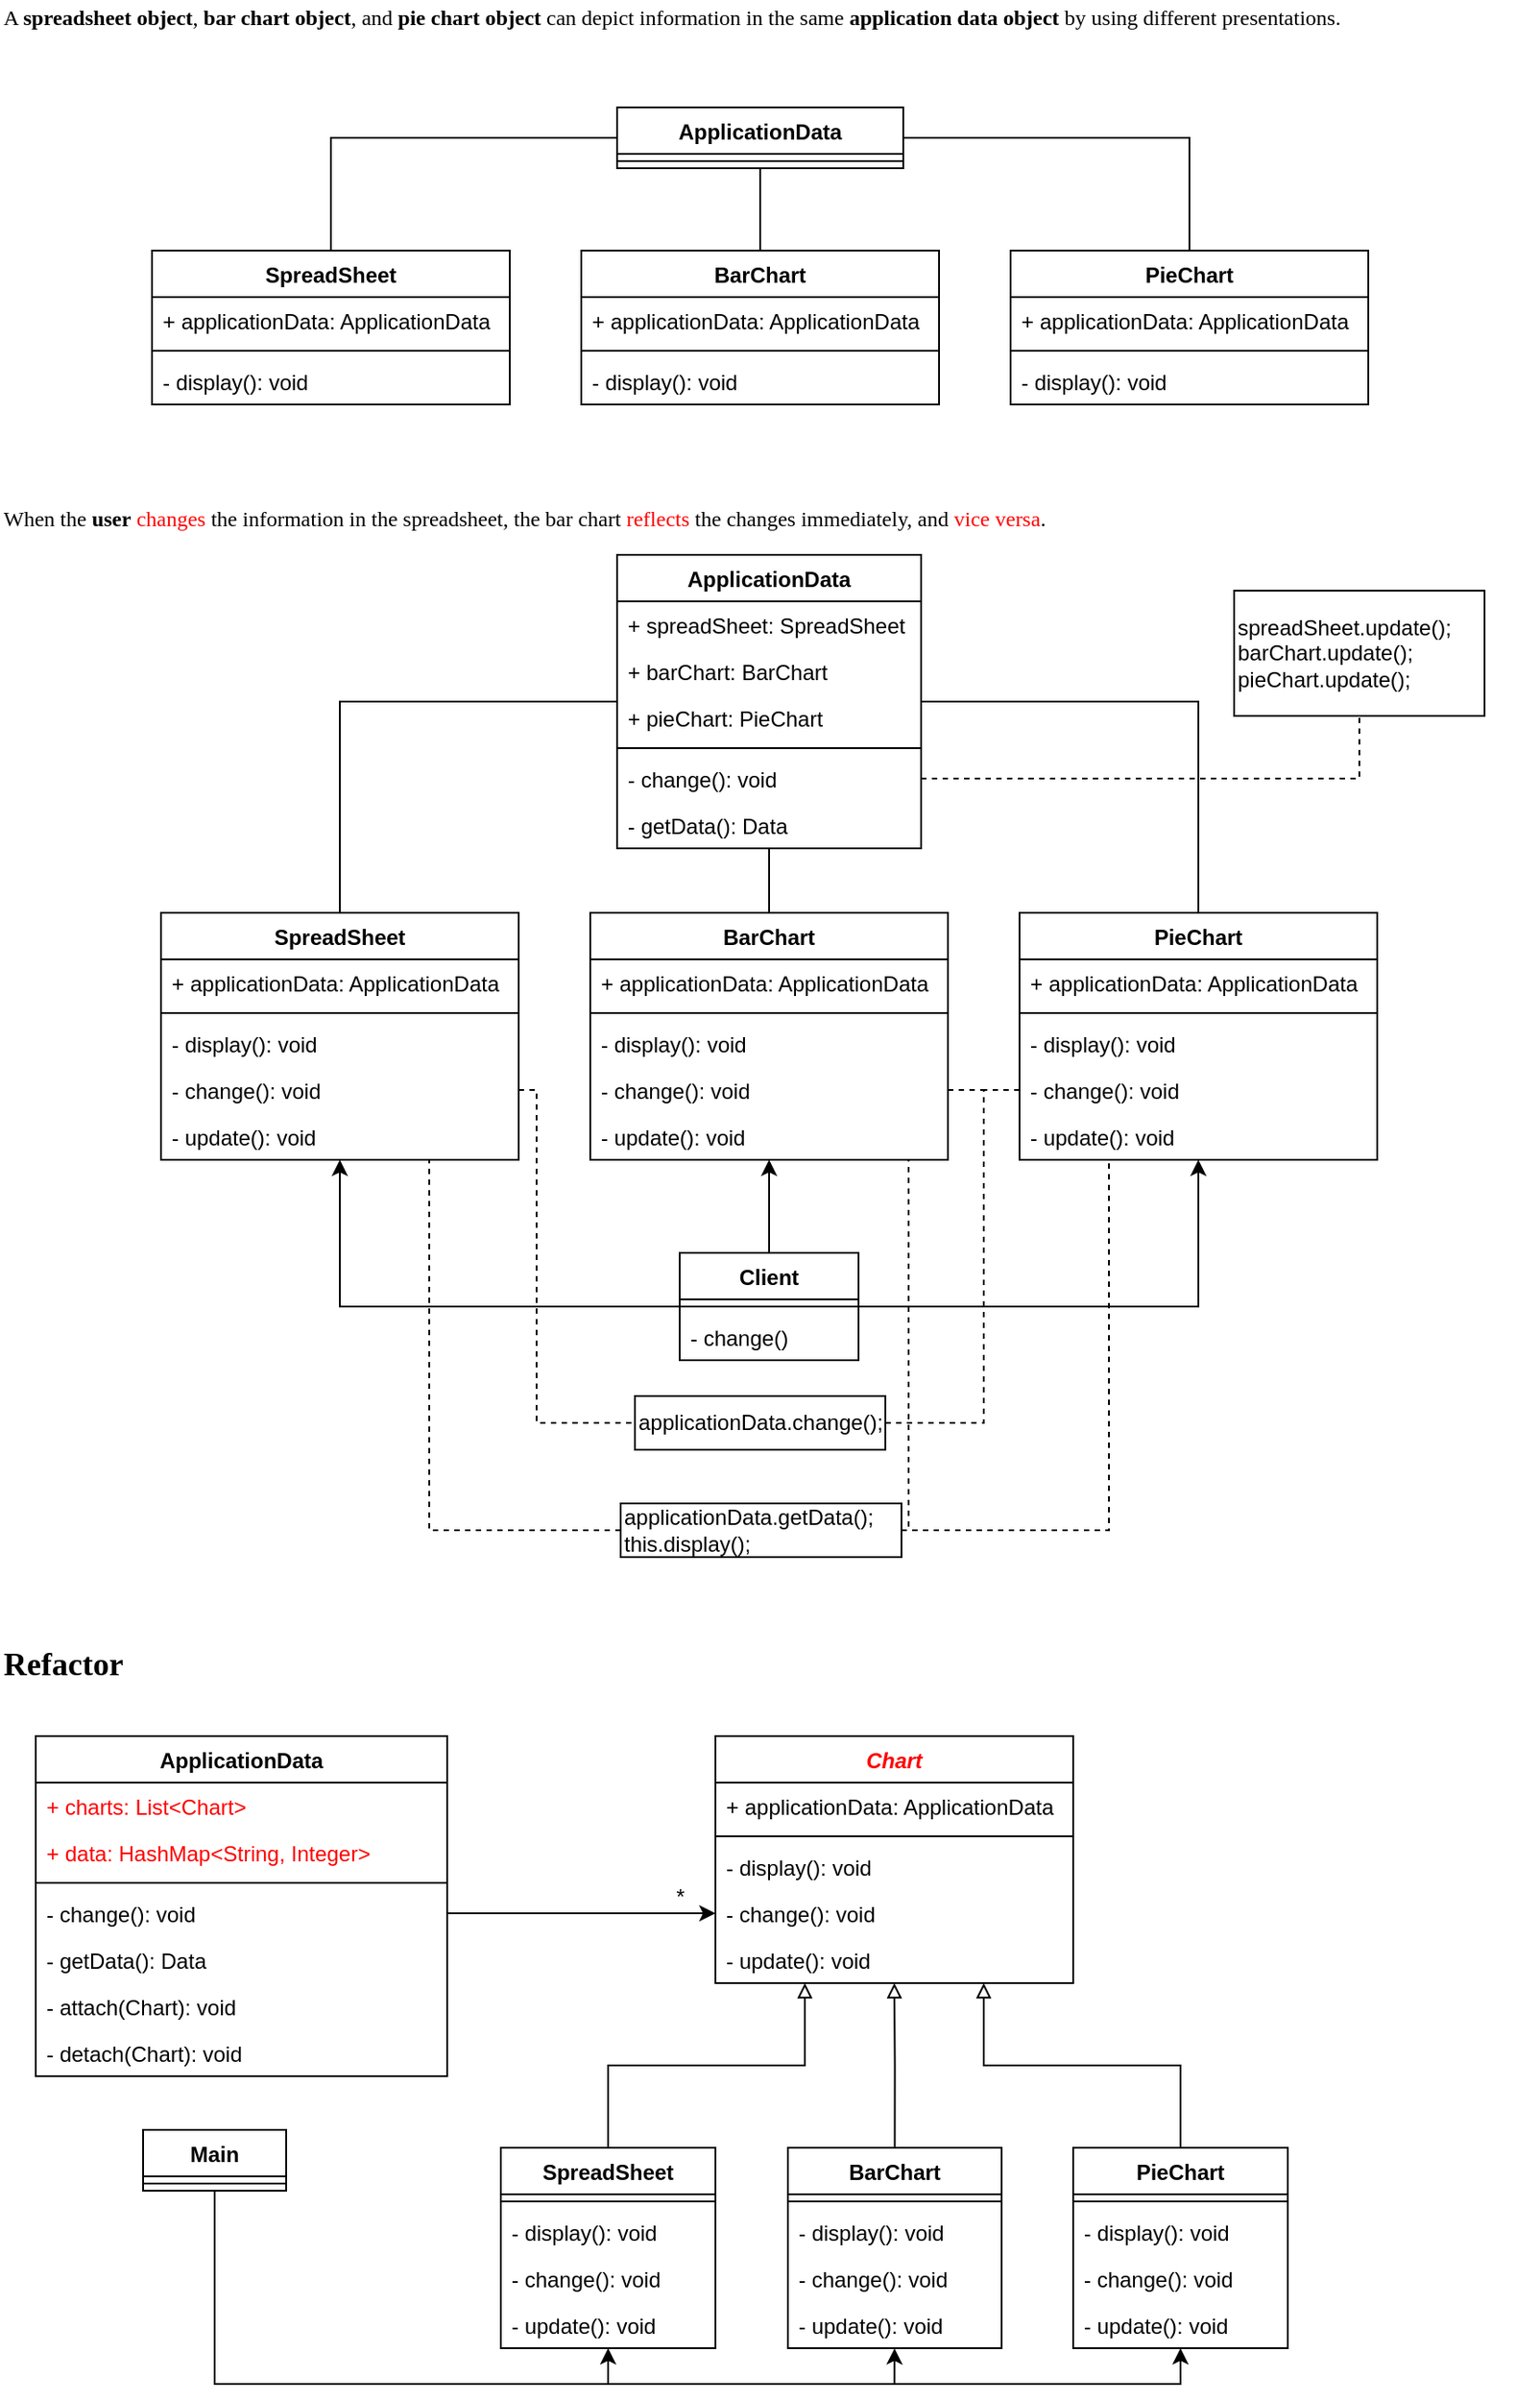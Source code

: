 <mxfile version="15.8.4" type="device"><diagram id="Av3IkmTdDQ93iy8JzPGv" name="Page-1"><mxGraphModel dx="861" dy="449" grid="1" gridSize="10" guides="1" tooltips="1" connect="1" arrows="1" fold="1" page="1" pageScale="1" pageWidth="850" pageHeight="1100" math="0" shadow="0"><root><mxCell id="0"/><mxCell id="1" parent="0"/><mxCell id="cjED0R8xoqF-7q-o_X4W-21" value="&lt;span style=&quot;font-family: &amp;#34;trebuchet ms&amp;#34;&quot;&gt;A &lt;b&gt;spreadsheet object&lt;/b&gt;, &lt;b&gt;bar chart object&lt;/b&gt;, and &lt;b&gt;pie chart object&lt;/b&gt; can depict information in the same &lt;b&gt;application data object&lt;/b&gt; by using different presentations.&lt;/span&gt;" style="text;html=1;align=left;verticalAlign=middle;resizable=0;points=[];autosize=1;strokeColor=none;fillColor=none;" parent="1" vertex="1"><mxGeometry y="10" width="860" height="20" as="geometry"/></mxCell><mxCell id="cjED0R8xoqF-7q-o_X4W-22" value="ApplicationData" style="swimlane;fontStyle=1;align=center;verticalAlign=top;childLayout=stackLayout;horizontal=1;startSize=26;horizontalStack=0;resizeParent=1;resizeParentMax=0;resizeLast=0;collapsible=1;marginBottom=0;labelBackgroundColor=none;fontSize=12;fontColor=#000000;" parent="1" vertex="1"><mxGeometry x="345" y="70" width="160" height="34" as="geometry"/></mxCell><mxCell id="cjED0R8xoqF-7q-o_X4W-24" value="" style="line;strokeWidth=1;fillColor=none;align=left;verticalAlign=middle;spacingTop=-1;spacingLeft=3;spacingRight=3;rotatable=0;labelPosition=right;points=[];portConstraint=eastwest;labelBackgroundColor=none;fontSize=12;fontColor=#000000;" parent="cjED0R8xoqF-7q-o_X4W-22" vertex="1"><mxGeometry y="26" width="160" height="8" as="geometry"/></mxCell><mxCell id="cjED0R8xoqF-7q-o_X4W-38" style="edgeStyle=orthogonalEdgeStyle;rounded=0;orthogonalLoop=1;jettySize=auto;html=1;exitX=0.5;exitY=0;exitDx=0;exitDy=0;entryX=0;entryY=0.5;entryDx=0;entryDy=0;fontSize=12;fontColor=#000000;endArrow=none;endFill=0;" parent="1" source="cjED0R8xoqF-7q-o_X4W-26" target="cjED0R8xoqF-7q-o_X4W-22" edge="1"><mxGeometry relative="1" as="geometry"><mxPoint x="345.0" y="109" as="targetPoint"/></mxGeometry></mxCell><mxCell id="cjED0R8xoqF-7q-o_X4W-26" value="SpreadSheet" style="swimlane;fontStyle=1;align=center;verticalAlign=top;childLayout=stackLayout;horizontal=1;startSize=26;horizontalStack=0;resizeParent=1;resizeParentMax=0;resizeLast=0;collapsible=1;marginBottom=0;labelBackgroundColor=none;fontSize=12;fontColor=#000000;" parent="1" vertex="1"><mxGeometry x="85" y="150" width="200" height="86" as="geometry"/></mxCell><mxCell id="cjED0R8xoqF-7q-o_X4W-27" value="+ applicationData: ApplicationData" style="text;strokeColor=none;fillColor=none;align=left;verticalAlign=top;spacingLeft=4;spacingRight=4;overflow=hidden;rotatable=0;points=[[0,0.5],[1,0.5]];portConstraint=eastwest;labelBackgroundColor=none;fontSize=12;fontColor=#000000;" parent="cjED0R8xoqF-7q-o_X4W-26" vertex="1"><mxGeometry y="26" width="200" height="26" as="geometry"/></mxCell><mxCell id="cjED0R8xoqF-7q-o_X4W-28" value="" style="line;strokeWidth=1;fillColor=none;align=left;verticalAlign=middle;spacingTop=-1;spacingLeft=3;spacingRight=3;rotatable=0;labelPosition=right;points=[];portConstraint=eastwest;labelBackgroundColor=none;fontSize=12;fontColor=#000000;" parent="cjED0R8xoqF-7q-o_X4W-26" vertex="1"><mxGeometry y="52" width="200" height="8" as="geometry"/></mxCell><mxCell id="cjED0R8xoqF-7q-o_X4W-29" value="- display(): void" style="text;strokeColor=none;fillColor=none;align=left;verticalAlign=top;spacingLeft=4;spacingRight=4;overflow=hidden;rotatable=0;points=[[0,0.5],[1,0.5]];portConstraint=eastwest;labelBackgroundColor=none;fontSize=12;fontColor=#000000;" parent="cjED0R8xoqF-7q-o_X4W-26" vertex="1"><mxGeometry y="60" width="200" height="26" as="geometry"/></mxCell><mxCell id="cjED0R8xoqF-7q-o_X4W-39" style="edgeStyle=orthogonalEdgeStyle;rounded=0;orthogonalLoop=1;jettySize=auto;html=1;exitX=0.5;exitY=0;exitDx=0;exitDy=0;entryX=0.5;entryY=1;entryDx=0;entryDy=0;fontSize=12;fontColor=#000000;endArrow=none;endFill=0;" parent="1" source="cjED0R8xoqF-7q-o_X4W-30" target="cjED0R8xoqF-7q-o_X4W-22" edge="1"><mxGeometry relative="1" as="geometry"/></mxCell><mxCell id="cjED0R8xoqF-7q-o_X4W-30" value="BarChart" style="swimlane;fontStyle=1;align=center;verticalAlign=top;childLayout=stackLayout;horizontal=1;startSize=26;horizontalStack=0;resizeParent=1;resizeParentMax=0;resizeLast=0;collapsible=1;marginBottom=0;labelBackgroundColor=none;fontSize=12;fontColor=#000000;" parent="1" vertex="1"><mxGeometry x="325" y="150" width="200" height="86" as="geometry"/></mxCell><mxCell id="cjED0R8xoqF-7q-o_X4W-31" value="+ applicationData: ApplicationData" style="text;strokeColor=none;fillColor=none;align=left;verticalAlign=top;spacingLeft=4;spacingRight=4;overflow=hidden;rotatable=0;points=[[0,0.5],[1,0.5]];portConstraint=eastwest;labelBackgroundColor=none;fontSize=12;fontColor=#000000;" parent="cjED0R8xoqF-7q-o_X4W-30" vertex="1"><mxGeometry y="26" width="200" height="26" as="geometry"/></mxCell><mxCell id="cjED0R8xoqF-7q-o_X4W-32" value="" style="line;strokeWidth=1;fillColor=none;align=left;verticalAlign=middle;spacingTop=-1;spacingLeft=3;spacingRight=3;rotatable=0;labelPosition=right;points=[];portConstraint=eastwest;labelBackgroundColor=none;fontSize=12;fontColor=#000000;" parent="cjED0R8xoqF-7q-o_X4W-30" vertex="1"><mxGeometry y="52" width="200" height="8" as="geometry"/></mxCell><mxCell id="cjED0R8xoqF-7q-o_X4W-33" value="- display(): void" style="text;strokeColor=none;fillColor=none;align=left;verticalAlign=top;spacingLeft=4;spacingRight=4;overflow=hidden;rotatable=0;points=[[0,0.5],[1,0.5]];portConstraint=eastwest;labelBackgroundColor=none;fontSize=12;fontColor=#000000;" parent="cjED0R8xoqF-7q-o_X4W-30" vertex="1"><mxGeometry y="60" width="200" height="26" as="geometry"/></mxCell><mxCell id="cjED0R8xoqF-7q-o_X4W-40" style="edgeStyle=orthogonalEdgeStyle;rounded=0;orthogonalLoop=1;jettySize=auto;html=1;exitX=0.5;exitY=0;exitDx=0;exitDy=0;entryX=1;entryY=0.5;entryDx=0;entryDy=0;fontSize=12;fontColor=#000000;endArrow=none;endFill=0;" parent="1" source="cjED0R8xoqF-7q-o_X4W-34" target="cjED0R8xoqF-7q-o_X4W-22" edge="1"><mxGeometry relative="1" as="geometry"><mxPoint x="505.0" y="109" as="targetPoint"/></mxGeometry></mxCell><mxCell id="cjED0R8xoqF-7q-o_X4W-34" value="PieChart" style="swimlane;fontStyle=1;align=center;verticalAlign=top;childLayout=stackLayout;horizontal=1;startSize=26;horizontalStack=0;resizeParent=1;resizeParentMax=0;resizeLast=0;collapsible=1;marginBottom=0;labelBackgroundColor=none;fontSize=12;fontColor=#000000;" parent="1" vertex="1"><mxGeometry x="565" y="150" width="200" height="86" as="geometry"/></mxCell><mxCell id="cjED0R8xoqF-7q-o_X4W-35" value="+ applicationData: ApplicationData" style="text;strokeColor=none;fillColor=none;align=left;verticalAlign=top;spacingLeft=4;spacingRight=4;overflow=hidden;rotatable=0;points=[[0,0.5],[1,0.5]];portConstraint=eastwest;labelBackgroundColor=none;fontSize=12;fontColor=#000000;" parent="cjED0R8xoqF-7q-o_X4W-34" vertex="1"><mxGeometry y="26" width="200" height="26" as="geometry"/></mxCell><mxCell id="cjED0R8xoqF-7q-o_X4W-36" value="" style="line;strokeWidth=1;fillColor=none;align=left;verticalAlign=middle;spacingTop=-1;spacingLeft=3;spacingRight=3;rotatable=0;labelPosition=right;points=[];portConstraint=eastwest;labelBackgroundColor=none;fontSize=12;fontColor=#000000;" parent="cjED0R8xoqF-7q-o_X4W-34" vertex="1"><mxGeometry y="52" width="200" height="8" as="geometry"/></mxCell><mxCell id="cjED0R8xoqF-7q-o_X4W-37" value="- display(): void" style="text;strokeColor=none;fillColor=none;align=left;verticalAlign=top;spacingLeft=4;spacingRight=4;overflow=hidden;rotatable=0;points=[[0,0.5],[1,0.5]];portConstraint=eastwest;labelBackgroundColor=none;fontSize=12;fontColor=#000000;" parent="cjED0R8xoqF-7q-o_X4W-34" vertex="1"><mxGeometry y="60" width="200" height="26" as="geometry"/></mxCell><mxCell id="cjED0R8xoqF-7q-o_X4W-41" value="&lt;span style=&quot;font-family: &amp;#34;trebuchet ms&amp;#34;&quot;&gt;When the &lt;b&gt;user&lt;/b&gt; &lt;font color=&quot;#ff0000&quot;&gt;changes&lt;/font&gt; the information in the spreadsheet, the bar&amp;nbsp;&lt;/span&gt;&lt;span style=&quot;font-family: &amp;#34;trebuchet ms&amp;#34;&quot;&gt;chart &lt;font color=&quot;#ff0000&quot;&gt;reflects&lt;/font&gt; the changes immediately, and &lt;font color=&quot;#ff0000&quot;&gt;vice versa&lt;/font&gt;.&amp;nbsp;&lt;/span&gt;&lt;span style=&quot;font-family: &amp;#34;trebuchet ms&amp;#34;&quot;&gt;&lt;br&gt;&lt;/span&gt;" style="text;html=1;align=left;verticalAlign=middle;resizable=0;points=[];autosize=1;strokeColor=none;fillColor=none;fontSize=12;fontColor=#000000;" parent="1" vertex="1"><mxGeometry y="290" width="690" height="20" as="geometry"/></mxCell><mxCell id="cjED0R8xoqF-7q-o_X4W-42" value="ApplicationData" style="swimlane;fontStyle=1;align=center;verticalAlign=top;childLayout=stackLayout;horizontal=1;startSize=26;horizontalStack=0;resizeParent=1;resizeParentMax=0;resizeLast=0;collapsible=1;marginBottom=0;labelBackgroundColor=none;fontSize=12;fontColor=#000000;" parent="1" vertex="1"><mxGeometry x="345" y="320" width="170" height="164" as="geometry"/></mxCell><mxCell id="cjED0R8xoqF-7q-o_X4W-63" value="+ spreadSheet: SpreadSheet" style="text;strokeColor=none;fillColor=none;align=left;verticalAlign=top;spacingLeft=4;spacingRight=4;overflow=hidden;rotatable=0;points=[[0,0.5],[1,0.5]];portConstraint=eastwest;labelBackgroundColor=none;fontSize=12;fontColor=#000000;" parent="cjED0R8xoqF-7q-o_X4W-42" vertex="1"><mxGeometry y="26" width="170" height="26" as="geometry"/></mxCell><mxCell id="cjED0R8xoqF-7q-o_X4W-64" value="+ barChart: BarChart" style="text;strokeColor=none;fillColor=none;align=left;verticalAlign=top;spacingLeft=4;spacingRight=4;overflow=hidden;rotatable=0;points=[[0,0.5],[1,0.5]];portConstraint=eastwest;labelBackgroundColor=none;fontSize=12;fontColor=#000000;" parent="cjED0R8xoqF-7q-o_X4W-42" vertex="1"><mxGeometry y="52" width="170" height="26" as="geometry"/></mxCell><mxCell id="cjED0R8xoqF-7q-o_X4W-65" value="+ pieChart: PieChart" style="text;strokeColor=none;fillColor=none;align=left;verticalAlign=top;spacingLeft=4;spacingRight=4;overflow=hidden;rotatable=0;points=[[0,0.5],[1,0.5]];portConstraint=eastwest;labelBackgroundColor=none;fontSize=12;fontColor=#000000;" parent="cjED0R8xoqF-7q-o_X4W-42" vertex="1"><mxGeometry y="78" width="170" height="26" as="geometry"/></mxCell><mxCell id="cjED0R8xoqF-7q-o_X4W-43" value="" style="line;strokeWidth=1;fillColor=none;align=left;verticalAlign=middle;spacingTop=-1;spacingLeft=3;spacingRight=3;rotatable=0;labelPosition=right;points=[];portConstraint=eastwest;labelBackgroundColor=none;fontSize=12;fontColor=#000000;" parent="cjED0R8xoqF-7q-o_X4W-42" vertex="1"><mxGeometry y="104" width="170" height="8" as="geometry"/></mxCell><mxCell id="cjED0R8xoqF-7q-o_X4W-76" value="- change(): void" style="text;strokeColor=none;fillColor=none;align=left;verticalAlign=top;spacingLeft=4;spacingRight=4;overflow=hidden;rotatable=0;points=[[0,0.5],[1,0.5]];portConstraint=eastwest;labelBackgroundColor=none;fontSize=12;fontColor=#000000;" parent="cjED0R8xoqF-7q-o_X4W-42" vertex="1"><mxGeometry y="112" width="170" height="26" as="geometry"/></mxCell><mxCell id="cjED0R8xoqF-7q-o_X4W-82" value="- getData(): Data" style="text;strokeColor=none;fillColor=none;align=left;verticalAlign=top;spacingLeft=4;spacingRight=4;overflow=hidden;rotatable=0;points=[[0,0.5],[1,0.5]];portConstraint=eastwest;labelBackgroundColor=none;fontSize=12;fontColor=#000000;" parent="cjED0R8xoqF-7q-o_X4W-42" vertex="1"><mxGeometry y="138" width="170" height="26" as="geometry"/></mxCell><mxCell id="cjED0R8xoqF-7q-o_X4W-44" style="edgeStyle=orthogonalEdgeStyle;rounded=0;orthogonalLoop=1;jettySize=auto;html=1;exitX=0.5;exitY=0;exitDx=0;exitDy=0;entryX=0;entryY=0.5;entryDx=0;entryDy=0;fontSize=12;fontColor=#000000;endArrow=none;endFill=0;" parent="1" source="cjED0R8xoqF-7q-o_X4W-45" target="cjED0R8xoqF-7q-o_X4W-42" edge="1"><mxGeometry relative="1" as="geometry"><mxPoint x="350.0" y="479" as="targetPoint"/></mxGeometry></mxCell><mxCell id="cjED0R8xoqF-7q-o_X4W-45" value="SpreadSheet" style="swimlane;fontStyle=1;align=center;verticalAlign=top;childLayout=stackLayout;horizontal=1;startSize=26;horizontalStack=0;resizeParent=1;resizeParentMax=0;resizeLast=0;collapsible=1;marginBottom=0;labelBackgroundColor=none;fontSize=12;fontColor=#000000;" parent="1" vertex="1"><mxGeometry x="90" y="520" width="200" height="138" as="geometry"/></mxCell><mxCell id="cjED0R8xoqF-7q-o_X4W-46" value="+ applicationData: ApplicationData" style="text;strokeColor=none;fillColor=none;align=left;verticalAlign=top;spacingLeft=4;spacingRight=4;overflow=hidden;rotatable=0;points=[[0,0.5],[1,0.5]];portConstraint=eastwest;labelBackgroundColor=none;fontSize=12;fontColor=#000000;" parent="cjED0R8xoqF-7q-o_X4W-45" vertex="1"><mxGeometry y="26" width="200" height="26" as="geometry"/></mxCell><mxCell id="cjED0R8xoqF-7q-o_X4W-47" value="" style="line;strokeWidth=1;fillColor=none;align=left;verticalAlign=middle;spacingTop=-1;spacingLeft=3;spacingRight=3;rotatable=0;labelPosition=right;points=[];portConstraint=eastwest;labelBackgroundColor=none;fontSize=12;fontColor=#000000;" parent="cjED0R8xoqF-7q-o_X4W-45" vertex="1"><mxGeometry y="52" width="200" height="8" as="geometry"/></mxCell><mxCell id="cjED0R8xoqF-7q-o_X4W-48" value="- display(): void" style="text;strokeColor=none;fillColor=none;align=left;verticalAlign=top;spacingLeft=4;spacingRight=4;overflow=hidden;rotatable=0;points=[[0,0.5],[1,0.5]];portConstraint=eastwest;labelBackgroundColor=none;fontSize=12;fontColor=#000000;" parent="cjED0R8xoqF-7q-o_X4W-45" vertex="1"><mxGeometry y="60" width="200" height="26" as="geometry"/></mxCell><mxCell id="cjED0R8xoqF-7q-o_X4W-67" value="- change(): void" style="text;strokeColor=none;fillColor=none;align=left;verticalAlign=top;spacingLeft=4;spacingRight=4;overflow=hidden;rotatable=0;points=[[0,0.5],[1,0.5]];portConstraint=eastwest;labelBackgroundColor=none;fontSize=12;fontColor=#000000;" parent="cjED0R8xoqF-7q-o_X4W-45" vertex="1"><mxGeometry y="86" width="200" height="26" as="geometry"/></mxCell><mxCell id="cjED0R8xoqF-7q-o_X4W-66" value="- update(): void" style="text;strokeColor=none;fillColor=none;align=left;verticalAlign=top;spacingLeft=4;spacingRight=4;overflow=hidden;rotatable=0;points=[[0,0.5],[1,0.5]];portConstraint=eastwest;labelBackgroundColor=none;fontSize=12;fontColor=#000000;" parent="cjED0R8xoqF-7q-o_X4W-45" vertex="1"><mxGeometry y="112" width="200" height="26" as="geometry"/></mxCell><mxCell id="cjED0R8xoqF-7q-o_X4W-49" style="edgeStyle=orthogonalEdgeStyle;rounded=0;orthogonalLoop=1;jettySize=auto;html=1;exitX=0.5;exitY=0;exitDx=0;exitDy=0;entryX=0.5;entryY=1;entryDx=0;entryDy=0;fontSize=12;fontColor=#000000;endArrow=none;endFill=0;" parent="1" source="cjED0R8xoqF-7q-o_X4W-50" target="cjED0R8xoqF-7q-o_X4W-42" edge="1"><mxGeometry relative="1" as="geometry"/></mxCell><mxCell id="cjED0R8xoqF-7q-o_X4W-50" value="BarChart" style="swimlane;fontStyle=1;align=center;verticalAlign=top;childLayout=stackLayout;horizontal=1;startSize=26;horizontalStack=0;resizeParent=1;resizeParentMax=0;resizeLast=0;collapsible=1;marginBottom=0;labelBackgroundColor=none;fontSize=12;fontColor=#000000;" parent="1" vertex="1"><mxGeometry x="330" y="520" width="200" height="138" as="geometry"/></mxCell><mxCell id="cjED0R8xoqF-7q-o_X4W-51" value="+ applicationData: ApplicationData" style="text;strokeColor=none;fillColor=none;align=left;verticalAlign=top;spacingLeft=4;spacingRight=4;overflow=hidden;rotatable=0;points=[[0,0.5],[1,0.5]];portConstraint=eastwest;labelBackgroundColor=none;fontSize=12;fontColor=#000000;" parent="cjED0R8xoqF-7q-o_X4W-50" vertex="1"><mxGeometry y="26" width="200" height="26" as="geometry"/></mxCell><mxCell id="cjED0R8xoqF-7q-o_X4W-52" value="" style="line;strokeWidth=1;fillColor=none;align=left;verticalAlign=middle;spacingTop=-1;spacingLeft=3;spacingRight=3;rotatable=0;labelPosition=right;points=[];portConstraint=eastwest;labelBackgroundColor=none;fontSize=12;fontColor=#000000;" parent="cjED0R8xoqF-7q-o_X4W-50" vertex="1"><mxGeometry y="52" width="200" height="8" as="geometry"/></mxCell><mxCell id="cjED0R8xoqF-7q-o_X4W-53" value="- display(): void" style="text;strokeColor=none;fillColor=none;align=left;verticalAlign=top;spacingLeft=4;spacingRight=4;overflow=hidden;rotatable=0;points=[[0,0.5],[1,0.5]];portConstraint=eastwest;labelBackgroundColor=none;fontSize=12;fontColor=#000000;" parent="cjED0R8xoqF-7q-o_X4W-50" vertex="1"><mxGeometry y="60" width="200" height="26" as="geometry"/></mxCell><mxCell id="cjED0R8xoqF-7q-o_X4W-69" value="- change(): void" style="text;strokeColor=none;fillColor=none;align=left;verticalAlign=top;spacingLeft=4;spacingRight=4;overflow=hidden;rotatable=0;points=[[0,0.5],[1,0.5]];portConstraint=eastwest;labelBackgroundColor=none;fontSize=12;fontColor=#000000;" parent="cjED0R8xoqF-7q-o_X4W-50" vertex="1"><mxGeometry y="86" width="200" height="26" as="geometry"/></mxCell><mxCell id="cjED0R8xoqF-7q-o_X4W-68" value="- update(): void" style="text;strokeColor=none;fillColor=none;align=left;verticalAlign=top;spacingLeft=4;spacingRight=4;overflow=hidden;rotatable=0;points=[[0,0.5],[1,0.5]];portConstraint=eastwest;labelBackgroundColor=none;fontSize=12;fontColor=#000000;" parent="cjED0R8xoqF-7q-o_X4W-50" vertex="1"><mxGeometry y="112" width="200" height="26" as="geometry"/></mxCell><mxCell id="cjED0R8xoqF-7q-o_X4W-54" style="edgeStyle=orthogonalEdgeStyle;rounded=0;orthogonalLoop=1;jettySize=auto;html=1;exitX=0.5;exitY=0;exitDx=0;exitDy=0;entryX=1;entryY=0.5;entryDx=0;entryDy=0;fontSize=12;fontColor=#000000;endArrow=none;endFill=0;" parent="1" source="cjED0R8xoqF-7q-o_X4W-55" target="cjED0R8xoqF-7q-o_X4W-42" edge="1"><mxGeometry relative="1" as="geometry"><mxPoint x="510.0" y="479" as="targetPoint"/></mxGeometry></mxCell><mxCell id="cjED0R8xoqF-7q-o_X4W-55" value="PieChart" style="swimlane;fontStyle=1;align=center;verticalAlign=top;childLayout=stackLayout;horizontal=1;startSize=26;horizontalStack=0;resizeParent=1;resizeParentMax=0;resizeLast=0;collapsible=1;marginBottom=0;labelBackgroundColor=none;fontSize=12;fontColor=#000000;" parent="1" vertex="1"><mxGeometry x="570" y="520" width="200" height="138" as="geometry"/></mxCell><mxCell id="cjED0R8xoqF-7q-o_X4W-56" value="+ applicationData: ApplicationData" style="text;strokeColor=none;fillColor=none;align=left;verticalAlign=top;spacingLeft=4;spacingRight=4;overflow=hidden;rotatable=0;points=[[0,0.5],[1,0.5]];portConstraint=eastwest;labelBackgroundColor=none;fontSize=12;fontColor=#000000;" parent="cjED0R8xoqF-7q-o_X4W-55" vertex="1"><mxGeometry y="26" width="200" height="26" as="geometry"/></mxCell><mxCell id="cjED0R8xoqF-7q-o_X4W-57" value="" style="line;strokeWidth=1;fillColor=none;align=left;verticalAlign=middle;spacingTop=-1;spacingLeft=3;spacingRight=3;rotatable=0;labelPosition=right;points=[];portConstraint=eastwest;labelBackgroundColor=none;fontSize=12;fontColor=#000000;" parent="cjED0R8xoqF-7q-o_X4W-55" vertex="1"><mxGeometry y="52" width="200" height="8" as="geometry"/></mxCell><mxCell id="cjED0R8xoqF-7q-o_X4W-58" value="- display(): void" style="text;strokeColor=none;fillColor=none;align=left;verticalAlign=top;spacingLeft=4;spacingRight=4;overflow=hidden;rotatable=0;points=[[0,0.5],[1,0.5]];portConstraint=eastwest;labelBackgroundColor=none;fontSize=12;fontColor=#000000;" parent="cjED0R8xoqF-7q-o_X4W-55" vertex="1"><mxGeometry y="60" width="200" height="26" as="geometry"/></mxCell><mxCell id="cjED0R8xoqF-7q-o_X4W-71" value="- change(): void" style="text;strokeColor=none;fillColor=none;align=left;verticalAlign=top;spacingLeft=4;spacingRight=4;overflow=hidden;rotatable=0;points=[[0,0.5],[1,0.5]];portConstraint=eastwest;labelBackgroundColor=none;fontSize=12;fontColor=#000000;" parent="cjED0R8xoqF-7q-o_X4W-55" vertex="1"><mxGeometry y="86" width="200" height="26" as="geometry"/></mxCell><mxCell id="cjED0R8xoqF-7q-o_X4W-70" value="- update(): void" style="text;strokeColor=none;fillColor=none;align=left;verticalAlign=top;spacingLeft=4;spacingRight=4;overflow=hidden;rotatable=0;points=[[0,0.5],[1,0.5]];portConstraint=eastwest;labelBackgroundColor=none;fontSize=12;fontColor=#000000;" parent="cjED0R8xoqF-7q-o_X4W-55" vertex="1"><mxGeometry y="112" width="200" height="26" as="geometry"/></mxCell><mxCell id="cjED0R8xoqF-7q-o_X4W-72" style="edgeStyle=orthogonalEdgeStyle;rounded=0;orthogonalLoop=1;jettySize=auto;html=1;exitX=0;exitY=0.5;exitDx=0;exitDy=0;fontSize=12;fontColor=#000000;endArrow=classic;endFill=1;entryX=0.5;entryY=1;entryDx=0;entryDy=0;" parent="1" source="cjED0R8xoqF-7q-o_X4W-59" target="cjED0R8xoqF-7q-o_X4W-45" edge="1"><mxGeometry relative="1" as="geometry"><mxPoint x="190" y="680" as="targetPoint"/></mxGeometry></mxCell><mxCell id="cjED0R8xoqF-7q-o_X4W-73" style="edgeStyle=orthogonalEdgeStyle;rounded=0;orthogonalLoop=1;jettySize=auto;html=1;exitX=0.5;exitY=0;exitDx=0;exitDy=0;entryX=0.5;entryY=1;entryDx=0;entryDy=0;fontSize=12;fontColor=#000000;endArrow=classic;endFill=1;" parent="1" source="cjED0R8xoqF-7q-o_X4W-59" target="cjED0R8xoqF-7q-o_X4W-50" edge="1"><mxGeometry relative="1" as="geometry"/></mxCell><mxCell id="cjED0R8xoqF-7q-o_X4W-74" style="edgeStyle=orthogonalEdgeStyle;rounded=0;orthogonalLoop=1;jettySize=auto;html=1;exitX=1;exitY=0.5;exitDx=0;exitDy=0;fontSize=12;fontColor=#000000;endArrow=classic;endFill=1;entryX=0.5;entryY=1;entryDx=0;entryDy=0;" parent="1" source="cjED0R8xoqF-7q-o_X4W-59" target="cjED0R8xoqF-7q-o_X4W-55" edge="1"><mxGeometry relative="1" as="geometry"><mxPoint x="630" y="680" as="targetPoint"/></mxGeometry></mxCell><mxCell id="cjED0R8xoqF-7q-o_X4W-59" value="Client" style="swimlane;fontStyle=1;align=center;verticalAlign=top;childLayout=stackLayout;horizontal=1;startSize=26;horizontalStack=0;resizeParent=1;resizeParentMax=0;resizeLast=0;collapsible=1;marginBottom=0;labelBackgroundColor=none;fontSize=12;fontColor=#000000;" parent="1" vertex="1"><mxGeometry x="380" y="710" width="100" height="60" as="geometry"/></mxCell><mxCell id="cjED0R8xoqF-7q-o_X4W-61" value="" style="line;strokeWidth=1;fillColor=none;align=left;verticalAlign=middle;spacingTop=-1;spacingLeft=3;spacingRight=3;rotatable=0;labelPosition=right;points=[];portConstraint=eastwest;labelBackgroundColor=none;fontSize=12;fontColor=#FF0000;" parent="cjED0R8xoqF-7q-o_X4W-59" vertex="1"><mxGeometry y="26" width="100" height="8" as="geometry"/></mxCell><mxCell id="cjED0R8xoqF-7q-o_X4W-62" value="- change()" style="text;strokeColor=none;fillColor=none;align=left;verticalAlign=top;spacingLeft=4;spacingRight=4;overflow=hidden;rotatable=0;points=[[0,0.5],[1,0.5]];portConstraint=eastwest;labelBackgroundColor=none;fontSize=12;fontColor=#000000;" parent="cjED0R8xoqF-7q-o_X4W-59" vertex="1"><mxGeometry y="34" width="100" height="26" as="geometry"/></mxCell><mxCell id="cjED0R8xoqF-7q-o_X4W-80" style="edgeStyle=orthogonalEdgeStyle;rounded=0;orthogonalLoop=1;jettySize=auto;html=1;exitX=1;exitY=0.5;exitDx=0;exitDy=0;entryX=0;entryY=0.5;entryDx=0;entryDy=0;dashed=1;fontSize=12;fontColor=#000000;endArrow=none;endFill=0;" parent="1" source="cjED0R8xoqF-7q-o_X4W-78" target="cjED0R8xoqF-7q-o_X4W-71" edge="1"><mxGeometry relative="1" as="geometry"><Array as="points"><mxPoint x="550" y="805"/><mxPoint x="550" y="619"/></Array></mxGeometry></mxCell><mxCell id="cjED0R8xoqF-7q-o_X4W-81" style="edgeStyle=orthogonalEdgeStyle;rounded=0;orthogonalLoop=1;jettySize=auto;html=1;exitX=1;exitY=0.5;exitDx=0;exitDy=0;entryX=1;entryY=0.5;entryDx=0;entryDy=0;dashed=1;fontSize=12;fontColor=#000000;endArrow=none;endFill=0;" parent="1" source="cjED0R8xoqF-7q-o_X4W-78" target="cjED0R8xoqF-7q-o_X4W-69" edge="1"><mxGeometry relative="1" as="geometry"/></mxCell><mxCell id="cjED0R8xoqF-7q-o_X4W-78" value="applicationData.change();" style="whiteSpace=wrap;html=1;labelBackgroundColor=none;fontSize=12;fontColor=#000000;align=left;fillColor=none;" parent="1" vertex="1"><mxGeometry x="355" y="790" width="140" height="30" as="geometry"/></mxCell><mxCell id="cjED0R8xoqF-7q-o_X4W-79" style="edgeStyle=orthogonalEdgeStyle;rounded=0;orthogonalLoop=1;jettySize=auto;html=1;exitX=1;exitY=0.5;exitDx=0;exitDy=0;entryX=0;entryY=0.5;entryDx=0;entryDy=0;fontSize=12;fontColor=#000000;endArrow=none;endFill=0;dashed=1;" parent="1" source="cjED0R8xoqF-7q-o_X4W-67" target="cjED0R8xoqF-7q-o_X4W-78" edge="1"><mxGeometry relative="1" as="geometry"><Array as="points"><mxPoint x="300" y="619"/><mxPoint x="300" y="805"/></Array></mxGeometry></mxCell><mxCell id="cjED0R8xoqF-7q-o_X4W-83" value="spreadSheet.update();&lt;br&gt;barChart.update();&lt;br&gt;pieChart.update();" style="whiteSpace=wrap;html=1;labelBackgroundColor=none;fontSize=12;fontColor=#000000;align=left;fillColor=none;" parent="1" vertex="1"><mxGeometry x="690" y="340" width="140" height="70" as="geometry"/></mxCell><mxCell id="cjED0R8xoqF-7q-o_X4W-84" style="edgeStyle=orthogonalEdgeStyle;rounded=0;orthogonalLoop=1;jettySize=auto;html=1;exitX=1;exitY=0.5;exitDx=0;exitDy=0;entryX=0.5;entryY=1;entryDx=0;entryDy=0;dashed=1;fontSize=12;fontColor=#000000;endArrow=none;endFill=0;" parent="1" source="cjED0R8xoqF-7q-o_X4W-76" target="cjED0R8xoqF-7q-o_X4W-83" edge="1"><mxGeometry relative="1" as="geometry"/></mxCell><mxCell id="cjED0R8xoqF-7q-o_X4W-86" style="edgeStyle=orthogonalEdgeStyle;rounded=0;orthogonalLoop=1;jettySize=auto;html=1;exitX=0;exitY=0.5;exitDx=0;exitDy=0;dashed=1;fontSize=12;fontColor=#000000;endArrow=none;endFill=0;entryX=0.75;entryY=1;entryDx=0;entryDy=0;" parent="1" source="cjED0R8xoqF-7q-o_X4W-85" target="cjED0R8xoqF-7q-o_X4W-45" edge="1"><mxGeometry relative="1" as="geometry"><mxPoint x="240" y="670" as="targetPoint"/></mxGeometry></mxCell><mxCell id="cjED0R8xoqF-7q-o_X4W-87" style="edgeStyle=orthogonalEdgeStyle;rounded=0;orthogonalLoop=1;jettySize=auto;html=1;exitX=1;exitY=0.5;exitDx=0;exitDy=0;dashed=1;fontSize=12;fontColor=#000000;endArrow=none;endFill=0;entryX=0.25;entryY=1;entryDx=0;entryDy=0;" parent="1" source="cjED0R8xoqF-7q-o_X4W-85" target="cjED0R8xoqF-7q-o_X4W-55" edge="1"><mxGeometry relative="1" as="geometry"><mxPoint x="610" y="660" as="targetPoint"/></mxGeometry></mxCell><mxCell id="cjED0R8xoqF-7q-o_X4W-88" style="edgeStyle=orthogonalEdgeStyle;rounded=0;orthogonalLoop=1;jettySize=auto;html=1;exitX=1;exitY=0.5;exitDx=0;exitDy=0;dashed=1;fontSize=12;fontColor=#000000;endArrow=none;endFill=0;" parent="1" source="cjED0R8xoqF-7q-o_X4W-85" edge="1"><mxGeometry relative="1" as="geometry"><mxPoint x="508" y="658" as="targetPoint"/><Array as="points"><mxPoint x="508" y="865"/></Array></mxGeometry></mxCell><mxCell id="cjED0R8xoqF-7q-o_X4W-85" value="applicationData.getData();&lt;br&gt;this.display();" style="whiteSpace=wrap;html=1;labelBackgroundColor=none;fontSize=12;fontColor=#000000;align=left;fillColor=none;" parent="1" vertex="1"><mxGeometry x="347" y="850" width="157" height="30" as="geometry"/></mxCell><mxCell id="GwNZy3lnj4cD3jHMidFi-1" value="&lt;span style=&quot;font-family: &amp;#34;trebuchet ms&amp;#34;&quot;&gt;&lt;font style=&quot;font-size: 18px&quot;&gt;&lt;b&gt;Refactor&lt;/b&gt;&lt;/font&gt;&lt;br&gt;&lt;/span&gt;" style="text;html=1;align=left;verticalAlign=middle;resizable=0;points=[];autosize=1;strokeColor=none;fillColor=none;fontSize=12;fontColor=#000000;" vertex="1" parent="1"><mxGeometry y="930" width="90" height="20" as="geometry"/></mxCell><mxCell id="GwNZy3lnj4cD3jHMidFi-2" value="Chart" style="swimlane;fontStyle=3;align=center;verticalAlign=top;childLayout=stackLayout;horizontal=1;startSize=26;horizontalStack=0;resizeParent=1;resizeParentMax=0;resizeLast=0;collapsible=1;marginBottom=0;fontSize=12;fontColor=#FF0000;" vertex="1" parent="1"><mxGeometry x="400" y="980" width="200" height="138" as="geometry"/></mxCell><mxCell id="GwNZy3lnj4cD3jHMidFi-3" value="+ applicationData: ApplicationData" style="text;strokeColor=none;fillColor=none;align=left;verticalAlign=top;spacingLeft=4;spacingRight=4;overflow=hidden;rotatable=0;points=[[0,0.5],[1,0.5]];portConstraint=eastwest;fontSize=12;" vertex="1" parent="GwNZy3lnj4cD3jHMidFi-2"><mxGeometry y="26" width="200" height="26" as="geometry"/></mxCell><mxCell id="GwNZy3lnj4cD3jHMidFi-4" value="" style="line;strokeWidth=1;fillColor=none;align=left;verticalAlign=middle;spacingTop=-1;spacingLeft=3;spacingRight=3;rotatable=0;labelPosition=right;points=[];portConstraint=eastwest;fontSize=12;" vertex="1" parent="GwNZy3lnj4cD3jHMidFi-2"><mxGeometry y="52" width="200" height="8" as="geometry"/></mxCell><mxCell id="GwNZy3lnj4cD3jHMidFi-5" value="- display(): void" style="text;strokeColor=none;fillColor=none;align=left;verticalAlign=top;spacingLeft=4;spacingRight=4;overflow=hidden;rotatable=0;points=[[0,0.5],[1,0.5]];portConstraint=eastwest;fontSize=12;" vertex="1" parent="GwNZy3lnj4cD3jHMidFi-2"><mxGeometry y="60" width="200" height="26" as="geometry"/></mxCell><mxCell id="GwNZy3lnj4cD3jHMidFi-6" value="- change(): void" style="text;strokeColor=none;fillColor=none;align=left;verticalAlign=top;spacingLeft=4;spacingRight=4;overflow=hidden;rotatable=0;points=[[0,0.5],[1,0.5]];portConstraint=eastwest;labelBackgroundColor=none;fontSize=12;fontColor=#000000;" vertex="1" parent="GwNZy3lnj4cD3jHMidFi-2"><mxGeometry y="86" width="200" height="26" as="geometry"/></mxCell><mxCell id="GwNZy3lnj4cD3jHMidFi-7" value="- update(): void" style="text;strokeColor=none;fillColor=none;align=left;verticalAlign=top;spacingLeft=4;spacingRight=4;overflow=hidden;rotatable=0;points=[[0,0.5],[1,0.5]];portConstraint=eastwest;labelBackgroundColor=none;fontSize=12;fontColor=#000000;" vertex="1" parent="GwNZy3lnj4cD3jHMidFi-2"><mxGeometry y="112" width="200" height="26" as="geometry"/></mxCell><mxCell id="GwNZy3lnj4cD3jHMidFi-26" style="edgeStyle=orthogonalEdgeStyle;rounded=0;orthogonalLoop=1;jettySize=auto;html=1;exitX=0.5;exitY=0;exitDx=0;exitDy=0;entryX=0.25;entryY=1;entryDx=0;entryDy=0;fontSize=12;fontColor=#FF0000;endArrow=block;endFill=0;" edge="1" parent="1" source="GwNZy3lnj4cD3jHMidFi-8" target="GwNZy3lnj4cD3jHMidFi-2"><mxGeometry relative="1" as="geometry"/></mxCell><mxCell id="GwNZy3lnj4cD3jHMidFi-8" value="SpreadSheet" style="swimlane;fontStyle=1;align=center;verticalAlign=top;childLayout=stackLayout;horizontal=1;startSize=26;horizontalStack=0;resizeParent=1;resizeParentMax=0;resizeLast=0;collapsible=1;marginBottom=0;labelBackgroundColor=none;fontSize=12;fontColor=#000000;" vertex="1" parent="1"><mxGeometry x="280" y="1210" width="120" height="112" as="geometry"/></mxCell><mxCell id="GwNZy3lnj4cD3jHMidFi-10" value="" style="line;strokeWidth=1;fillColor=none;align=left;verticalAlign=middle;spacingTop=-1;spacingLeft=3;spacingRight=3;rotatable=0;labelPosition=right;points=[];portConstraint=eastwest;labelBackgroundColor=none;fontSize=12;fontColor=#000000;" vertex="1" parent="GwNZy3lnj4cD3jHMidFi-8"><mxGeometry y="26" width="120" height="8" as="geometry"/></mxCell><mxCell id="GwNZy3lnj4cD3jHMidFi-11" value="- display(): void" style="text;strokeColor=none;fillColor=none;align=left;verticalAlign=top;spacingLeft=4;spacingRight=4;overflow=hidden;rotatable=0;points=[[0,0.5],[1,0.5]];portConstraint=eastwest;labelBackgroundColor=none;fontSize=12;fontColor=#000000;" vertex="1" parent="GwNZy3lnj4cD3jHMidFi-8"><mxGeometry y="34" width="120" height="26" as="geometry"/></mxCell><mxCell id="GwNZy3lnj4cD3jHMidFi-12" value="- change(): void" style="text;strokeColor=none;fillColor=none;align=left;verticalAlign=top;spacingLeft=4;spacingRight=4;overflow=hidden;rotatable=0;points=[[0,0.5],[1,0.5]];portConstraint=eastwest;labelBackgroundColor=none;fontSize=12;fontColor=#000000;" vertex="1" parent="GwNZy3lnj4cD3jHMidFi-8"><mxGeometry y="60" width="120" height="26" as="geometry"/></mxCell><mxCell id="GwNZy3lnj4cD3jHMidFi-13" value="- update(): void" style="text;strokeColor=none;fillColor=none;align=left;verticalAlign=top;spacingLeft=4;spacingRight=4;overflow=hidden;rotatable=0;points=[[0,0.5],[1,0.5]];portConstraint=eastwest;labelBackgroundColor=none;fontSize=12;fontColor=#000000;" vertex="1" parent="GwNZy3lnj4cD3jHMidFi-8"><mxGeometry y="86" width="120" height="26" as="geometry"/></mxCell><mxCell id="GwNZy3lnj4cD3jHMidFi-27" style="edgeStyle=orthogonalEdgeStyle;rounded=0;orthogonalLoop=1;jettySize=auto;html=1;exitX=0.5;exitY=0;exitDx=0;exitDy=0;fontSize=12;fontColor=#FF0000;entryX=0.5;entryY=1;entryDx=0;entryDy=0;endArrow=block;endFill=0;" edge="1" parent="1" source="GwNZy3lnj4cD3jHMidFi-14" target="GwNZy3lnj4cD3jHMidFi-2"><mxGeometry relative="1" as="geometry"><mxPoint x="500.31" y="1120" as="targetPoint"/></mxGeometry></mxCell><mxCell id="GwNZy3lnj4cD3jHMidFi-14" value="BarChart" style="swimlane;fontStyle=1;align=center;verticalAlign=top;childLayout=stackLayout;horizontal=1;startSize=26;horizontalStack=0;resizeParent=1;resizeParentMax=0;resizeLast=0;collapsible=1;marginBottom=0;labelBackgroundColor=none;fontSize=12;fontColor=#000000;" vertex="1" parent="1"><mxGeometry x="440.5" y="1210" width="119.5" height="112" as="geometry"/></mxCell><mxCell id="GwNZy3lnj4cD3jHMidFi-16" value="" style="line;strokeWidth=1;fillColor=none;align=left;verticalAlign=middle;spacingTop=-1;spacingLeft=3;spacingRight=3;rotatable=0;labelPosition=right;points=[];portConstraint=eastwest;labelBackgroundColor=none;fontSize=12;fontColor=#000000;" vertex="1" parent="GwNZy3lnj4cD3jHMidFi-14"><mxGeometry y="26" width="119.5" height="8" as="geometry"/></mxCell><mxCell id="GwNZy3lnj4cD3jHMidFi-17" value="- display(): void" style="text;strokeColor=none;fillColor=none;align=left;verticalAlign=top;spacingLeft=4;spacingRight=4;overflow=hidden;rotatable=0;points=[[0,0.5],[1,0.5]];portConstraint=eastwest;labelBackgroundColor=none;fontSize=12;fontColor=#000000;" vertex="1" parent="GwNZy3lnj4cD3jHMidFi-14"><mxGeometry y="34" width="119.5" height="26" as="geometry"/></mxCell><mxCell id="GwNZy3lnj4cD3jHMidFi-18" value="- change(): void" style="text;strokeColor=none;fillColor=none;align=left;verticalAlign=top;spacingLeft=4;spacingRight=4;overflow=hidden;rotatable=0;points=[[0,0.5],[1,0.5]];portConstraint=eastwest;labelBackgroundColor=none;fontSize=12;fontColor=#000000;" vertex="1" parent="GwNZy3lnj4cD3jHMidFi-14"><mxGeometry y="60" width="119.5" height="26" as="geometry"/></mxCell><mxCell id="GwNZy3lnj4cD3jHMidFi-19" value="- update(): void" style="text;strokeColor=none;fillColor=none;align=left;verticalAlign=top;spacingLeft=4;spacingRight=4;overflow=hidden;rotatable=0;points=[[0,0.5],[1,0.5]];portConstraint=eastwest;labelBackgroundColor=none;fontSize=12;fontColor=#000000;" vertex="1" parent="GwNZy3lnj4cD3jHMidFi-14"><mxGeometry y="86" width="119.5" height="26" as="geometry"/></mxCell><mxCell id="GwNZy3lnj4cD3jHMidFi-28" style="edgeStyle=orthogonalEdgeStyle;rounded=0;orthogonalLoop=1;jettySize=auto;html=1;exitX=0.5;exitY=0;exitDx=0;exitDy=0;fontSize=12;fontColor=#FF0000;entryX=0.75;entryY=1;entryDx=0;entryDy=0;endArrow=block;endFill=0;" edge="1" parent="1" source="GwNZy3lnj4cD3jHMidFi-20" target="GwNZy3lnj4cD3jHMidFi-2"><mxGeometry relative="1" as="geometry"><mxPoint x="500" y="1120" as="targetPoint"/></mxGeometry></mxCell><mxCell id="GwNZy3lnj4cD3jHMidFi-44" style="edgeStyle=orthogonalEdgeStyle;rounded=0;orthogonalLoop=1;jettySize=auto;html=1;exitX=0.5;exitY=1;exitDx=0;exitDy=0;fontSize=12;fontColor=#000000;endArrow=classic;endFill=1;entryX=0.5;entryY=1;entryDx=0;entryDy=0;" edge="1" parent="1" source="GwNZy3lnj4cD3jHMidFi-38" target="GwNZy3lnj4cD3jHMidFi-20"><mxGeometry relative="1" as="geometry"><mxPoint x="280" y="1380" as="sourcePoint"/></mxGeometry></mxCell><mxCell id="GwNZy3lnj4cD3jHMidFi-20" value="PieChart" style="swimlane;fontStyle=1;align=center;verticalAlign=top;childLayout=stackLayout;horizontal=1;startSize=26;horizontalStack=0;resizeParent=1;resizeParentMax=0;resizeLast=0;collapsible=1;marginBottom=0;labelBackgroundColor=none;fontSize=12;fontColor=#000000;" vertex="1" parent="1"><mxGeometry x="600" y="1210" width="120" height="112" as="geometry"/></mxCell><mxCell id="GwNZy3lnj4cD3jHMidFi-22" value="" style="line;strokeWidth=1;fillColor=none;align=left;verticalAlign=middle;spacingTop=-1;spacingLeft=3;spacingRight=3;rotatable=0;labelPosition=right;points=[];portConstraint=eastwest;labelBackgroundColor=none;fontSize=12;fontColor=#000000;" vertex="1" parent="GwNZy3lnj4cD3jHMidFi-20"><mxGeometry y="26" width="120" height="8" as="geometry"/></mxCell><mxCell id="GwNZy3lnj4cD3jHMidFi-23" value="- display(): void" style="text;strokeColor=none;fillColor=none;align=left;verticalAlign=top;spacingLeft=4;spacingRight=4;overflow=hidden;rotatable=0;points=[[0,0.5],[1,0.5]];portConstraint=eastwest;labelBackgroundColor=none;fontSize=12;fontColor=#000000;" vertex="1" parent="GwNZy3lnj4cD3jHMidFi-20"><mxGeometry y="34" width="120" height="26" as="geometry"/></mxCell><mxCell id="GwNZy3lnj4cD3jHMidFi-24" value="- change(): void" style="text;strokeColor=none;fillColor=none;align=left;verticalAlign=top;spacingLeft=4;spacingRight=4;overflow=hidden;rotatable=0;points=[[0,0.5],[1,0.5]];portConstraint=eastwest;labelBackgroundColor=none;fontSize=12;fontColor=#000000;" vertex="1" parent="GwNZy3lnj4cD3jHMidFi-20"><mxGeometry y="60" width="120" height="26" as="geometry"/></mxCell><mxCell id="GwNZy3lnj4cD3jHMidFi-25" value="- update(): void" style="text;strokeColor=none;fillColor=none;align=left;verticalAlign=top;spacingLeft=4;spacingRight=4;overflow=hidden;rotatable=0;points=[[0,0.5],[1,0.5]];portConstraint=eastwest;labelBackgroundColor=none;fontSize=12;fontColor=#000000;" vertex="1" parent="GwNZy3lnj4cD3jHMidFi-20"><mxGeometry y="86" width="120" height="26" as="geometry"/></mxCell><mxCell id="GwNZy3lnj4cD3jHMidFi-29" value="ApplicationData" style="swimlane;fontStyle=1;align=center;verticalAlign=top;childLayout=stackLayout;horizontal=1;startSize=26;horizontalStack=0;resizeParent=1;resizeParentMax=0;resizeLast=0;collapsible=1;marginBottom=0;labelBackgroundColor=none;fontSize=12;fontColor=#000000;" vertex="1" parent="1"><mxGeometry x="20" y="980" width="230" height="190" as="geometry"/></mxCell><mxCell id="GwNZy3lnj4cD3jHMidFi-30" value="+ charts: List&lt;Chart&gt;" style="text;strokeColor=none;fillColor=none;align=left;verticalAlign=top;spacingLeft=4;spacingRight=4;overflow=hidden;rotatable=0;points=[[0,0.5],[1,0.5]];portConstraint=eastwest;labelBackgroundColor=none;fontSize=12;fontColor=#FF0000;" vertex="1" parent="GwNZy3lnj4cD3jHMidFi-29"><mxGeometry y="26" width="230" height="26" as="geometry"/></mxCell><mxCell id="GwNZy3lnj4cD3jHMidFi-47" value="+ data: HashMap&lt;String, Integer&gt;" style="text;strokeColor=none;fillColor=none;align=left;verticalAlign=top;spacingLeft=4;spacingRight=4;overflow=hidden;rotatable=0;points=[[0,0.5],[1,0.5]];portConstraint=eastwest;labelBackgroundColor=none;fontSize=12;fontColor=#FF0000;" vertex="1" parent="GwNZy3lnj4cD3jHMidFi-29"><mxGeometry y="52" width="230" height="26" as="geometry"/></mxCell><mxCell id="GwNZy3lnj4cD3jHMidFi-33" value="" style="line;strokeWidth=1;fillColor=none;align=left;verticalAlign=middle;spacingTop=-1;spacingLeft=3;spacingRight=3;rotatable=0;labelPosition=right;points=[];portConstraint=eastwest;labelBackgroundColor=none;fontSize=12;fontColor=#000000;" vertex="1" parent="GwNZy3lnj4cD3jHMidFi-29"><mxGeometry y="78" width="230" height="8" as="geometry"/></mxCell><mxCell id="GwNZy3lnj4cD3jHMidFi-34" value="- change(): void" style="text;strokeColor=none;fillColor=none;align=left;verticalAlign=top;spacingLeft=4;spacingRight=4;overflow=hidden;rotatable=0;points=[[0,0.5],[1,0.5]];portConstraint=eastwest;labelBackgroundColor=none;fontSize=12;fontColor=#000000;" vertex="1" parent="GwNZy3lnj4cD3jHMidFi-29"><mxGeometry y="86" width="230" height="26" as="geometry"/></mxCell><mxCell id="GwNZy3lnj4cD3jHMidFi-35" value="- getData(): Data" style="text;strokeColor=none;fillColor=none;align=left;verticalAlign=top;spacingLeft=4;spacingRight=4;overflow=hidden;rotatable=0;points=[[0,0.5],[1,0.5]];portConstraint=eastwest;labelBackgroundColor=none;fontSize=12;fontColor=#000000;" vertex="1" parent="GwNZy3lnj4cD3jHMidFi-29"><mxGeometry y="112" width="230" height="26" as="geometry"/></mxCell><mxCell id="GwNZy3lnj4cD3jHMidFi-45" value="- attach(Chart): void" style="text;strokeColor=none;fillColor=none;align=left;verticalAlign=top;spacingLeft=4;spacingRight=4;overflow=hidden;rotatable=0;points=[[0,0.5],[1,0.5]];portConstraint=eastwest;labelBackgroundColor=none;fontSize=12;fontColor=#000000;" vertex="1" parent="GwNZy3lnj4cD3jHMidFi-29"><mxGeometry y="138" width="230" height="26" as="geometry"/></mxCell><mxCell id="GwNZy3lnj4cD3jHMidFi-46" value="- detach(Chart): void" style="text;strokeColor=none;fillColor=none;align=left;verticalAlign=top;spacingLeft=4;spacingRight=4;overflow=hidden;rotatable=0;points=[[0,0.5],[1,0.5]];portConstraint=eastwest;labelBackgroundColor=none;fontSize=12;fontColor=#000000;" vertex="1" parent="GwNZy3lnj4cD3jHMidFi-29"><mxGeometry y="164" width="230" height="26" as="geometry"/></mxCell><mxCell id="GwNZy3lnj4cD3jHMidFi-36" style="edgeStyle=orthogonalEdgeStyle;rounded=0;orthogonalLoop=1;jettySize=auto;html=1;exitX=1;exitY=0.5;exitDx=0;exitDy=0;entryX=0;entryY=0.5;entryDx=0;entryDy=0;fontSize=12;fontColor=#FF0000;endArrow=classic;endFill=1;" edge="1" parent="1" target="GwNZy3lnj4cD3jHMidFi-6"><mxGeometry relative="1" as="geometry"><mxPoint x="250" y="1081" as="sourcePoint"/><Array as="points"><mxPoint x="250" y="1079"/></Array></mxGeometry></mxCell><mxCell id="GwNZy3lnj4cD3jHMidFi-37" value="&lt;font color=&quot;#000000&quot;&gt;*&lt;/font&gt;" style="text;html=1;align=center;verticalAlign=middle;resizable=0;points=[];autosize=1;strokeColor=none;fillColor=none;fontSize=12;fontColor=#FF0000;" vertex="1" parent="1"><mxGeometry x="370" y="1060" width="20" height="20" as="geometry"/></mxCell><mxCell id="GwNZy3lnj4cD3jHMidFi-42" style="edgeStyle=orthogonalEdgeStyle;rounded=0;orthogonalLoop=1;jettySize=auto;html=1;exitX=0.5;exitY=1;exitDx=0;exitDy=0;fontSize=12;fontColor=#000000;endArrow=classic;endFill=1;entryX=0.5;entryY=1;entryDx=0;entryDy=0;" edge="1" parent="1" source="GwNZy3lnj4cD3jHMidFi-38" target="GwNZy3lnj4cD3jHMidFi-8"><mxGeometry relative="1" as="geometry"><mxPoint x="341" y="1330" as="targetPoint"/></mxGeometry></mxCell><mxCell id="GwNZy3lnj4cD3jHMidFi-43" style="edgeStyle=orthogonalEdgeStyle;rounded=0;orthogonalLoop=1;jettySize=auto;html=1;exitX=0.5;exitY=1;exitDx=0;exitDy=0;fontSize=12;fontColor=#000000;endArrow=classic;endFill=1;entryX=0.499;entryY=1.003;entryDx=0;entryDy=0;entryPerimeter=0;" edge="1" parent="1" source="GwNZy3lnj4cD3jHMidFi-38" target="GwNZy3lnj4cD3jHMidFi-19"><mxGeometry relative="1" as="geometry"><mxPoint x="500" y="1330" as="targetPoint"/></mxGeometry></mxCell><mxCell id="GwNZy3lnj4cD3jHMidFi-38" value="Main" style="swimlane;fontStyle=1;align=center;verticalAlign=top;childLayout=stackLayout;horizontal=1;startSize=26;horizontalStack=0;resizeParent=1;resizeParentMax=0;resizeLast=0;collapsible=1;marginBottom=0;fontSize=12;fontColor=#000000;" vertex="1" parent="1"><mxGeometry x="80" y="1200" width="80" height="34" as="geometry"/></mxCell><mxCell id="GwNZy3lnj4cD3jHMidFi-40" value="" style="line;strokeWidth=1;fillColor=none;align=left;verticalAlign=middle;spacingTop=-1;spacingLeft=3;spacingRight=3;rotatable=0;labelPosition=right;points=[];portConstraint=eastwest;fontSize=12;fontColor=#000000;" vertex="1" parent="GwNZy3lnj4cD3jHMidFi-38"><mxGeometry y="26" width="80" height="8" as="geometry"/></mxCell></root></mxGraphModel></diagram></mxfile>